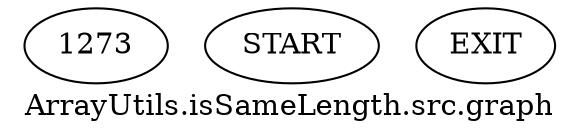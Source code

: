 /* --------------------------------------------------- */
/* Generated by Dr. Garbage Control Flow Graph Factory */
/* http://www.drgarbage.com                            */
/* Version: 4.5.0.201508311741                         */
/* Retrieved on: 2020-01-06 13:24:08.379               */
/* --------------------------------------------------- */
digraph "ArrayUtils.isSameLength.src.graph" {
 graph [label="ArrayUtils.isSameLength.src.graph"];
 2 [label="1273" ]
 3 [label="START" ]
 4 [label="EXIT" ]
 3  2
 2  4
}
